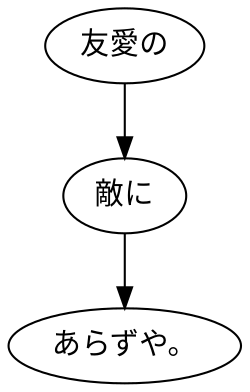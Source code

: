 digraph graph8909 {
	node0 [label="友愛の"];
	node1 [label="敵に"];
	node2 [label="あらずや。"];
	node0 -> node1;
	node1 -> node2;
}
